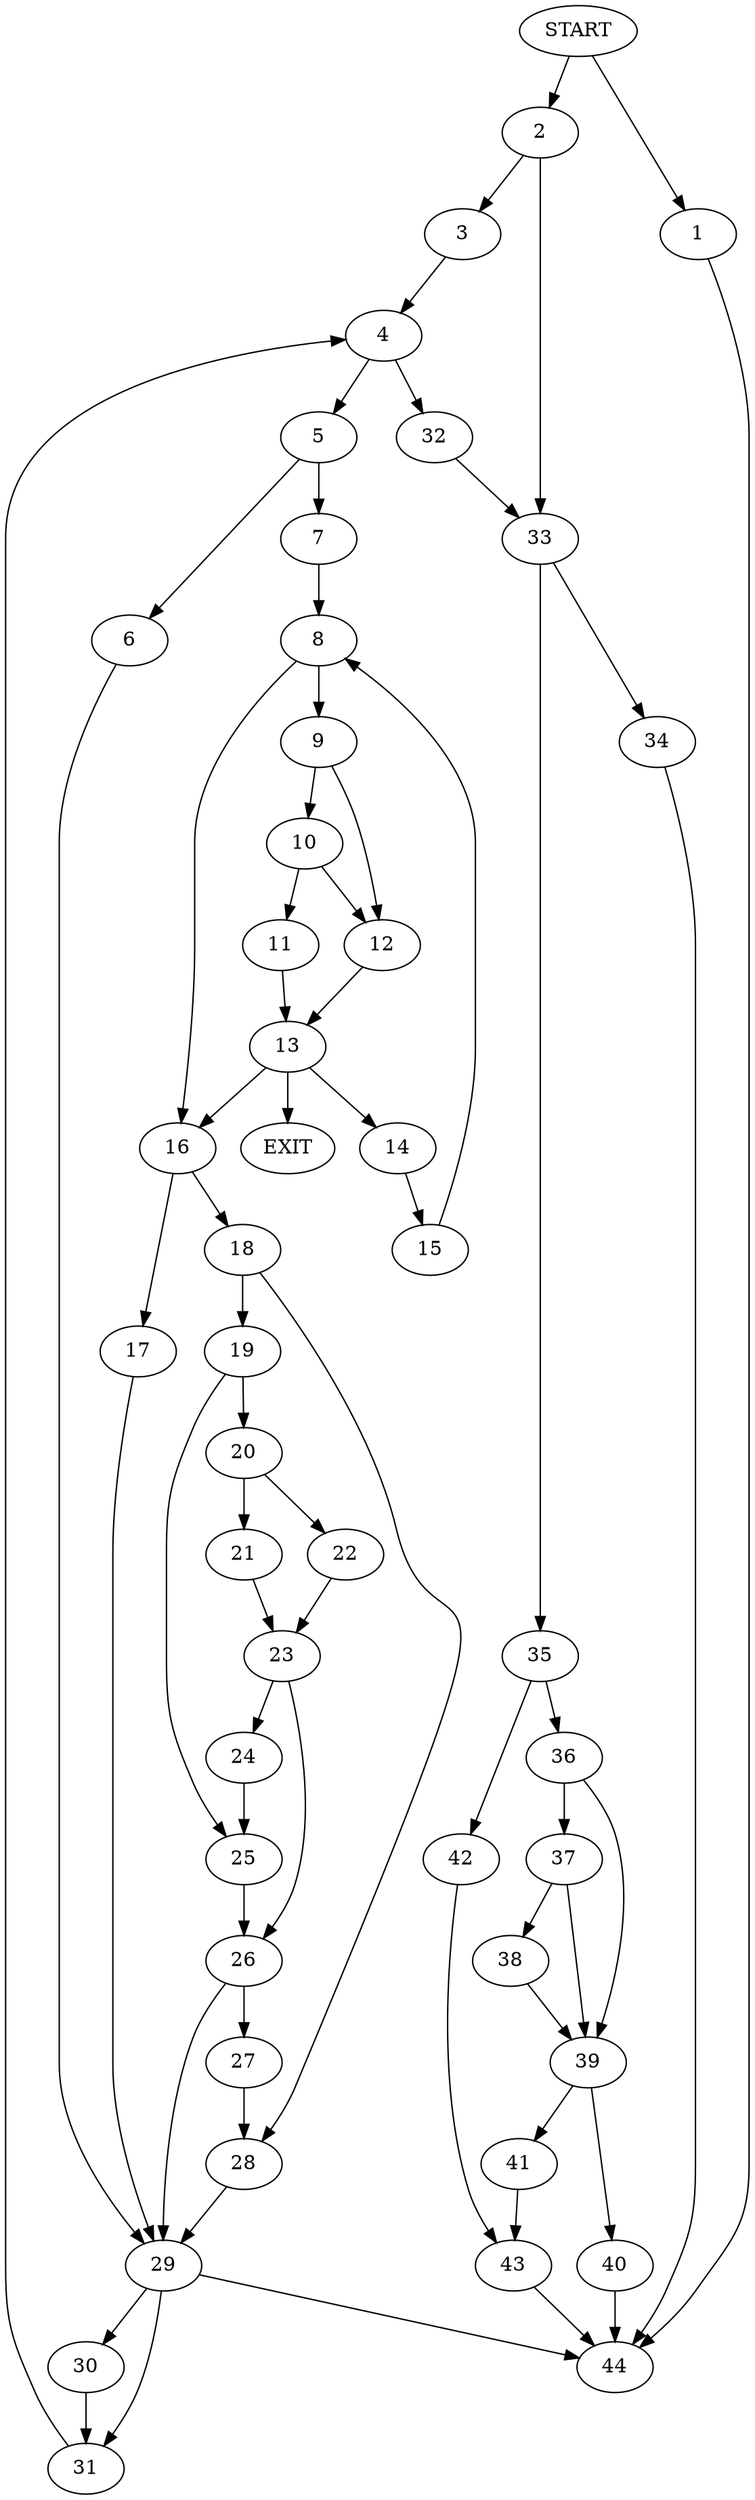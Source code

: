 digraph { 
0 [label="START"];
1;
2;
3;
4;
5;
6;
7;
8;
9;
10;
11;
12;
13;
14;
15;
16;
17;
18;
19;
20;
21;
22;
23;
24;
25;
26;
27;
28;
29;
30;
31;
32;
33;
34;
35;
36;
37;
38;
39;
40;
41;
42;
43;
44;
45[label="EXIT"];
0 -> 1;
0 -> 2;
1 -> 44;
2 -> 3;
2 -> 33;
3 -> 4;
4 -> 5;
4 -> 32;
5 -> 6;
5 -> 7;
6 -> 29;
7 -> 8;
8 -> 9;
8 -> 16;
9 -> 10;
9 -> 12;
10 -> 11;
10 -> 12;
11 -> 13;
12 -> 13;
13 -> 45;
13 -> 14;
13:s2 -> 16;
14 -> 15;
15 -> 8;
16 -> 17;
16 -> 18;
17 -> 29;
18 -> 19;
18 -> 28;
19 -> 25;
19 -> 20;
20 -> 21;
20 -> 22;
21 -> 23;
22 -> 23;
23 -> 26;
23 -> 24;
24 -> 25;
25 -> 26;
26 -> 29;
26 -> 27;
27 -> 28;
28 -> 29;
29 -> 44;
29 -> 30;
29:s2 -> 31;
30 -> 31;
31 -> 4;
32 -> 33;
33 -> 34;
33 -> 35;
34 -> 44;
35 -> 36;
35 -> 42;
36 -> 39;
36 -> 37;
37 -> 39;
37 -> 38;
38 -> 39;
39 -> 40;
39 -> 41;
40 -> 44;
41 -> 43;
42 -> 43;
43 -> 44;
}